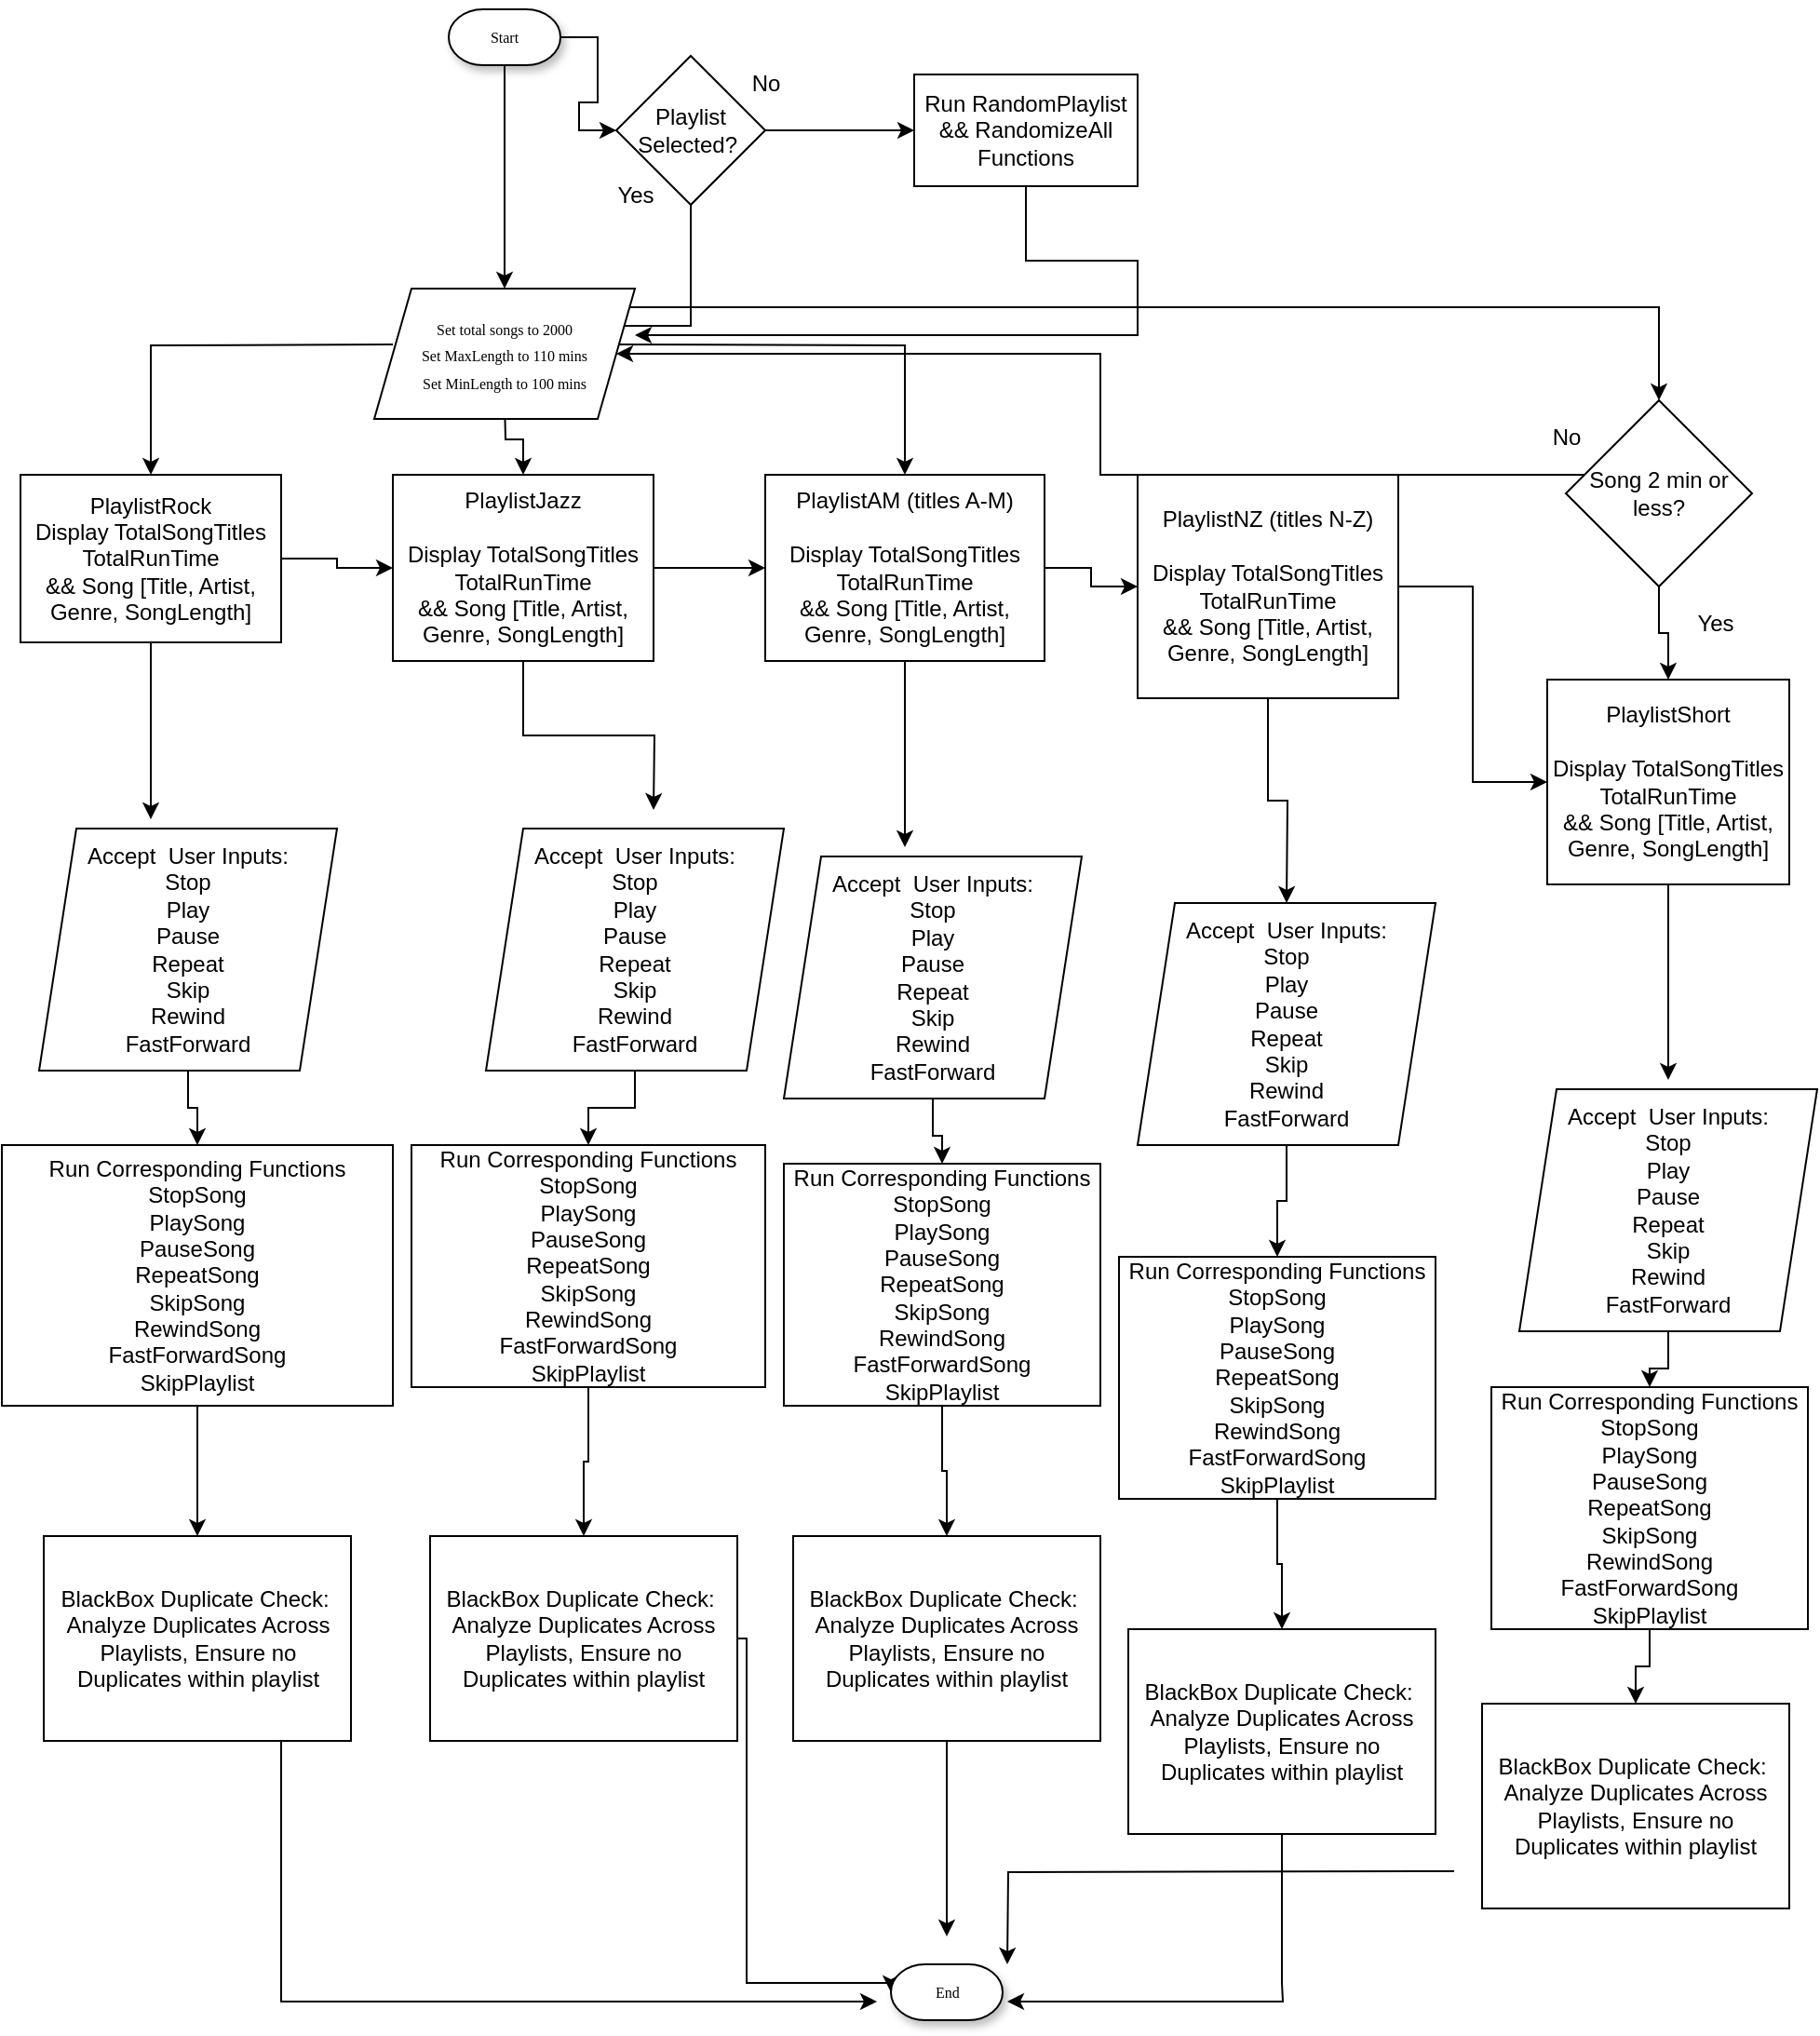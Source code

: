 <mxfile version="17.4.4" type="github">
  <diagram name="Page-1" id="edf60f1a-56cd-e834-aa8a-f176f3a09ee4">
    <mxGraphModel dx="946" dy="1391" grid="1" gridSize="10" guides="1" tooltips="1" connect="1" arrows="1" fold="1" page="1" pageScale="1" pageWidth="1100" pageHeight="850" background="none" math="0" shadow="0">
      <root>
        <mxCell id="0" />
        <mxCell id="1" parent="0" />
        <mxCell id="Ws-c2ICvYeb6l43eeokj-5" value="" style="edgeStyle=orthogonalEdgeStyle;rounded=0;orthogonalLoop=1;jettySize=auto;html=1;" edge="1" parent="1" source="Ws-c2ICvYeb6l43eeokj-2">
          <mxGeometry relative="1" as="geometry">
            <mxPoint x="360" y="20" as="targetPoint" />
          </mxGeometry>
        </mxCell>
        <mxCell id="Ws-c2ICvYeb6l43eeokj-25" value="" style="edgeStyle=orthogonalEdgeStyle;rounded=0;orthogonalLoop=1;jettySize=auto;html=1;" edge="1" parent="1" source="Ws-c2ICvYeb6l43eeokj-2" target="Ws-c2ICvYeb6l43eeokj-24">
          <mxGeometry relative="1" as="geometry" />
        </mxCell>
        <mxCell id="Ws-c2ICvYeb6l43eeokj-2" value="Start" style="strokeWidth=1;html=1;shape=mxgraph.flowchart.terminator;whiteSpace=wrap;rounded=0;shadow=1;labelBackgroundColor=none;fontFamily=Verdana;fontSize=8;align=center;" vertex="1" parent="1">
          <mxGeometry x="330" y="-130" width="60" height="30" as="geometry" />
        </mxCell>
        <mxCell id="Ws-c2ICvYeb6l43eeokj-17" value="" style="edgeStyle=orthogonalEdgeStyle;rounded=0;orthogonalLoop=1;jettySize=auto;html=1;" edge="1" parent="1" target="Ws-c2ICvYeb6l43eeokj-9">
          <mxGeometry relative="1" as="geometry">
            <mxPoint x="360" y="80" as="sourcePoint" />
          </mxGeometry>
        </mxCell>
        <mxCell id="Ws-c2ICvYeb6l43eeokj-19" value="" style="edgeStyle=orthogonalEdgeStyle;rounded=0;orthogonalLoop=1;jettySize=auto;html=1;entryX=0.5;entryY=0;entryDx=0;entryDy=0;" edge="1" parent="1" target="Ws-c2ICvYeb6l43eeokj-8">
          <mxGeometry relative="1" as="geometry">
            <mxPoint x="300" y="50" as="sourcePoint" />
            <mxPoint x="200" y="50" as="targetPoint" />
          </mxGeometry>
        </mxCell>
        <mxCell id="Ws-c2ICvYeb6l43eeokj-21" value="" style="edgeStyle=orthogonalEdgeStyle;rounded=0;orthogonalLoop=1;jettySize=auto;html=1;entryX=0.5;entryY=0;entryDx=0;entryDy=0;" edge="1" parent="1" target="Ws-c2ICvYeb6l43eeokj-11">
          <mxGeometry relative="1" as="geometry">
            <mxPoint x="420" y="50" as="sourcePoint" />
            <mxPoint x="520" y="50" as="targetPoint" />
          </mxGeometry>
        </mxCell>
        <mxCell id="Ws-c2ICvYeb6l43eeokj-10" value="" style="edgeStyle=orthogonalEdgeStyle;rounded=0;orthogonalLoop=1;jettySize=auto;html=1;" edge="1" parent="1" source="Ws-c2ICvYeb6l43eeokj-8" target="Ws-c2ICvYeb6l43eeokj-9">
          <mxGeometry relative="1" as="geometry" />
        </mxCell>
        <mxCell id="Ws-c2ICvYeb6l43eeokj-62" value="" style="edgeStyle=orthogonalEdgeStyle;rounded=0;orthogonalLoop=1;jettySize=auto;html=1;" edge="1" parent="1" source="Ws-c2ICvYeb6l43eeokj-8">
          <mxGeometry relative="1" as="geometry">
            <mxPoint x="170" y="305" as="targetPoint" />
          </mxGeometry>
        </mxCell>
        <mxCell id="Ws-c2ICvYeb6l43eeokj-8" value="PlaylistRock&lt;br&gt;Display TotalSongTitles&lt;br&gt;TotalRunTime&lt;br&gt;&amp;amp;&amp;amp; Song [Title, Artist, Genre, SongLength]" style="rounded=0;whiteSpace=wrap;html=1;" vertex="1" parent="1">
          <mxGeometry x="100" y="120" width="140" height="90" as="geometry" />
        </mxCell>
        <mxCell id="Ws-c2ICvYeb6l43eeokj-12" value="" style="edgeStyle=orthogonalEdgeStyle;rounded=0;orthogonalLoop=1;jettySize=auto;html=1;" edge="1" parent="1" source="Ws-c2ICvYeb6l43eeokj-9" target="Ws-c2ICvYeb6l43eeokj-11">
          <mxGeometry relative="1" as="geometry" />
        </mxCell>
        <mxCell id="Ws-c2ICvYeb6l43eeokj-53" value="" style="edgeStyle=orthogonalEdgeStyle;rounded=0;orthogonalLoop=1;jettySize=auto;html=1;" edge="1" parent="1" source="Ws-c2ICvYeb6l43eeokj-9">
          <mxGeometry relative="1" as="geometry">
            <mxPoint x="440" y="300" as="targetPoint" />
          </mxGeometry>
        </mxCell>
        <mxCell id="Ws-c2ICvYeb6l43eeokj-9" value="PlaylistJazz&lt;br&gt;&lt;br&gt;Display TotalSongTitles&lt;br&gt;TotalRunTime&lt;br&gt;&amp;amp;&amp;amp; Song [Title, Artist, Genre, SongLength]" style="rounded=0;whiteSpace=wrap;html=1;" vertex="1" parent="1">
          <mxGeometry x="300" y="120" width="140" height="100" as="geometry" />
        </mxCell>
        <mxCell id="Ws-c2ICvYeb6l43eeokj-14" value="" style="edgeStyle=orthogonalEdgeStyle;rounded=0;orthogonalLoop=1;jettySize=auto;html=1;" edge="1" parent="1" source="Ws-c2ICvYeb6l43eeokj-11" target="Ws-c2ICvYeb6l43eeokj-13">
          <mxGeometry relative="1" as="geometry" />
        </mxCell>
        <mxCell id="Ws-c2ICvYeb6l43eeokj-59" value="" style="edgeStyle=orthogonalEdgeStyle;rounded=0;orthogonalLoop=1;jettySize=auto;html=1;" edge="1" parent="1" source="Ws-c2ICvYeb6l43eeokj-11">
          <mxGeometry relative="1" as="geometry">
            <mxPoint x="575" y="320" as="targetPoint" />
          </mxGeometry>
        </mxCell>
        <mxCell id="Ws-c2ICvYeb6l43eeokj-11" value="PlaylistAM (titles A-M)&lt;br&gt;&lt;br&gt;Display TotalSongTitles&lt;br&gt;TotalRunTime&lt;br&gt;&amp;amp;&amp;amp; Song [Title, Artist, Genre, SongLength]" style="rounded=0;whiteSpace=wrap;html=1;" vertex="1" parent="1">
          <mxGeometry x="500" y="120" width="150" height="100" as="geometry" />
        </mxCell>
        <mxCell id="Ws-c2ICvYeb6l43eeokj-16" value="" style="edgeStyle=orthogonalEdgeStyle;rounded=0;orthogonalLoop=1;jettySize=auto;html=1;" edge="1" parent="1" source="Ws-c2ICvYeb6l43eeokj-13" target="Ws-c2ICvYeb6l43eeokj-15">
          <mxGeometry relative="1" as="geometry" />
        </mxCell>
        <mxCell id="Ws-c2ICvYeb6l43eeokj-65" value="" style="edgeStyle=orthogonalEdgeStyle;rounded=0;orthogonalLoop=1;jettySize=auto;html=1;" edge="1" parent="1" source="Ws-c2ICvYeb6l43eeokj-13">
          <mxGeometry relative="1" as="geometry">
            <mxPoint x="780" y="350" as="targetPoint" />
          </mxGeometry>
        </mxCell>
        <mxCell id="Ws-c2ICvYeb6l43eeokj-13" value="PlaylistNZ (titles N-Z)&lt;br&gt;&lt;br&gt;Display TotalSongTitles&lt;br&gt;TotalRunTime&lt;br&gt;&amp;amp;&amp;amp; Song [Title, Artist, Genre, SongLength]" style="rounded=0;whiteSpace=wrap;html=1;" vertex="1" parent="1">
          <mxGeometry x="700" y="120" width="140" height="120" as="geometry" />
        </mxCell>
        <mxCell id="Ws-c2ICvYeb6l43eeokj-67" value="" style="edgeStyle=orthogonalEdgeStyle;rounded=0;orthogonalLoop=1;jettySize=auto;html=1;" edge="1" parent="1" source="Ws-c2ICvYeb6l43eeokj-15">
          <mxGeometry relative="1" as="geometry">
            <mxPoint x="985" y="445" as="targetPoint" />
          </mxGeometry>
        </mxCell>
        <mxCell id="Ws-c2ICvYeb6l43eeokj-15" value="PlaylistShort&lt;br&gt;&lt;br&gt;Display TotalSongTitles&lt;br&gt;TotalRunTime&lt;br&gt;&amp;amp;&amp;amp; Song [Title, Artist, Genre, SongLength]" style="rounded=0;whiteSpace=wrap;html=1;" vertex="1" parent="1">
          <mxGeometry x="920" y="230" width="130" height="110" as="geometry" />
        </mxCell>
        <mxCell id="Ws-c2ICvYeb6l43eeokj-33" value="" style="edgeStyle=orthogonalEdgeStyle;rounded=0;orthogonalLoop=1;jettySize=auto;html=1;entryX=1;entryY=0;entryDx=0;entryDy=0;" edge="1" parent="1" source="Ws-c2ICvYeb6l43eeokj-24">
          <mxGeometry relative="1" as="geometry">
            <mxPoint x="420" y="20" as="targetPoint" />
            <Array as="points">
              <mxPoint x="460" y="40" />
              <mxPoint x="420" y="40" />
            </Array>
          </mxGeometry>
        </mxCell>
        <mxCell id="Ws-c2ICvYeb6l43eeokj-36" value="" style="edgeStyle=orthogonalEdgeStyle;rounded=0;orthogonalLoop=1;jettySize=auto;html=1;" edge="1" parent="1" source="Ws-c2ICvYeb6l43eeokj-24">
          <mxGeometry relative="1" as="geometry">
            <mxPoint x="580" y="-65" as="targetPoint" />
          </mxGeometry>
        </mxCell>
        <mxCell id="Ws-c2ICvYeb6l43eeokj-24" value="Playlist Selected?&amp;nbsp;" style="rhombus;whiteSpace=wrap;html=1;" vertex="1" parent="1">
          <mxGeometry x="420" y="-105" width="80" height="80" as="geometry" />
        </mxCell>
        <mxCell id="Ws-c2ICvYeb6l43eeokj-26" value="No" style="text;html=1;align=center;verticalAlign=middle;resizable=0;points=[];autosize=1;strokeColor=none;fillColor=none;" vertex="1" parent="1">
          <mxGeometry x="485" y="-100" width="30" height="20" as="geometry" />
        </mxCell>
        <mxCell id="Ws-c2ICvYeb6l43eeokj-27" value="Yes" style="text;html=1;align=center;verticalAlign=middle;resizable=0;points=[];autosize=1;strokeColor=none;fillColor=none;" vertex="1" parent="1">
          <mxGeometry x="410" y="-40" width="40" height="20" as="geometry" />
        </mxCell>
        <mxCell id="Ws-c2ICvYeb6l43eeokj-41" value="" style="edgeStyle=orthogonalEdgeStyle;rounded=0;orthogonalLoop=1;jettySize=auto;html=1;" edge="1" parent="1" source="Ws-c2ICvYeb6l43eeokj-34">
          <mxGeometry relative="1" as="geometry">
            <mxPoint x="980" y="80" as="targetPoint" />
            <Array as="points">
              <mxPoint x="980" y="30" />
            </Array>
          </mxGeometry>
        </mxCell>
        <mxCell id="Ws-c2ICvYeb6l43eeokj-34" value="&lt;span style=&quot;font-family: &amp;#34;verdana&amp;#34; ; font-size: 8px&quot;&gt;Set total songs to 2000&lt;/span&gt;&lt;br style=&quot;font-family: &amp;#34;verdana&amp;#34; ; font-size: 8px&quot;&gt;&lt;span style=&quot;font-family: &amp;#34;verdana&amp;#34; ; font-size: 8px&quot;&gt;Set MaxLength to 110 mins&lt;/span&gt;&lt;br style=&quot;font-family: &amp;#34;verdana&amp;#34; ; font-size: 8px&quot;&gt;&lt;span style=&quot;font-family: &amp;#34;verdana&amp;#34; ; font-size: 8px&quot;&gt;Set MinLength to 100 mins&lt;/span&gt;" style="shape=parallelogram;perimeter=parallelogramPerimeter;whiteSpace=wrap;html=1;fixedSize=1;" vertex="1" parent="1">
          <mxGeometry x="290" y="20" width="140" height="70" as="geometry" />
        </mxCell>
        <mxCell id="Ws-c2ICvYeb6l43eeokj-39" value="" style="edgeStyle=orthogonalEdgeStyle;rounded=0;orthogonalLoop=1;jettySize=auto;html=1;" edge="1" parent="1" source="Ws-c2ICvYeb6l43eeokj-37">
          <mxGeometry relative="1" as="geometry">
            <mxPoint x="430" y="45" as="targetPoint" />
            <Array as="points">
              <mxPoint x="640" y="5" />
              <mxPoint x="700" y="5" />
              <mxPoint x="700" y="45" />
            </Array>
          </mxGeometry>
        </mxCell>
        <mxCell id="Ws-c2ICvYeb6l43eeokj-37" value="Run RandomPlaylist&lt;br&gt;&amp;amp;&amp;amp; RandomizeAll&lt;br&gt;Functions" style="rounded=0;whiteSpace=wrap;html=1;" vertex="1" parent="1">
          <mxGeometry x="580" y="-95" width="120" height="60" as="geometry" />
        </mxCell>
        <mxCell id="Ws-c2ICvYeb6l43eeokj-44" value="" style="edgeStyle=orthogonalEdgeStyle;rounded=0;orthogonalLoop=1;jettySize=auto;html=1;" edge="1" parent="1" source="Ws-c2ICvYeb6l43eeokj-42" target="Ws-c2ICvYeb6l43eeokj-15">
          <mxGeometry relative="1" as="geometry" />
        </mxCell>
        <mxCell id="Ws-c2ICvYeb6l43eeokj-49" value="" style="edgeStyle=orthogonalEdgeStyle;rounded=0;orthogonalLoop=1;jettySize=auto;html=1;" edge="1" parent="1" source="Ws-c2ICvYeb6l43eeokj-42" target="Ws-c2ICvYeb6l43eeokj-34">
          <mxGeometry relative="1" as="geometry">
            <mxPoint x="660" y="80" as="targetPoint" />
            <Array as="points">
              <mxPoint x="680" y="120" />
              <mxPoint x="680" y="55" />
            </Array>
          </mxGeometry>
        </mxCell>
        <mxCell id="Ws-c2ICvYeb6l43eeokj-42" value="Song 2 min or less?" style="rhombus;whiteSpace=wrap;html=1;" vertex="1" parent="1">
          <mxGeometry x="930" y="80" width="100" height="100" as="geometry" />
        </mxCell>
        <mxCell id="Ws-c2ICvYeb6l43eeokj-43" value="Yes" style="text;html=1;align=center;verticalAlign=middle;resizable=0;points=[];autosize=1;strokeColor=none;fillColor=none;" vertex="1" parent="1">
          <mxGeometry x="990" y="190" width="40" height="20" as="geometry" />
        </mxCell>
        <mxCell id="Ws-c2ICvYeb6l43eeokj-45" value="No" style="text;html=1;align=center;verticalAlign=middle;resizable=0;points=[];autosize=1;strokeColor=none;fillColor=none;" vertex="1" parent="1">
          <mxGeometry x="915" y="90" width="30" height="20" as="geometry" />
        </mxCell>
        <mxCell id="Ws-c2ICvYeb6l43eeokj-83" value="" style="edgeStyle=orthogonalEdgeStyle;rounded=0;orthogonalLoop=1;jettySize=auto;html=1;" edge="1" parent="1" source="Ws-c2ICvYeb6l43eeokj-63" target="Ws-c2ICvYeb6l43eeokj-74">
          <mxGeometry relative="1" as="geometry" />
        </mxCell>
        <mxCell id="Ws-c2ICvYeb6l43eeokj-63" value="Accept &amp;nbsp;User Inputs:&lt;br&gt;Stop&lt;br&gt;Play&lt;br&gt;Pause&lt;br&gt;Repeat&lt;br&gt;Skip&lt;br&gt;Rewind&lt;br&gt;FastForward" style="shape=parallelogram;perimeter=parallelogramPerimeter;whiteSpace=wrap;html=1;fixedSize=1;" vertex="1" parent="1">
          <mxGeometry x="110" y="310" width="160" height="130" as="geometry" />
        </mxCell>
        <mxCell id="Ws-c2ICvYeb6l43eeokj-82" value="" style="edgeStyle=orthogonalEdgeStyle;rounded=0;orthogonalLoop=1;jettySize=auto;html=1;" edge="1" parent="1" source="Ws-c2ICvYeb6l43eeokj-70" target="Ws-c2ICvYeb6l43eeokj-75">
          <mxGeometry relative="1" as="geometry" />
        </mxCell>
        <mxCell id="Ws-c2ICvYeb6l43eeokj-70" value="Accept &amp;nbsp;User Inputs:&lt;br&gt;Stop&lt;br&gt;Play&lt;br&gt;Pause&lt;br&gt;Repeat&lt;br&gt;Skip&lt;br&gt;Rewind&lt;br&gt;FastForward" style="shape=parallelogram;perimeter=parallelogramPerimeter;whiteSpace=wrap;html=1;fixedSize=1;" vertex="1" parent="1">
          <mxGeometry x="350" y="310" width="160" height="130" as="geometry" />
        </mxCell>
        <mxCell id="Ws-c2ICvYeb6l43eeokj-81" value="" style="edgeStyle=orthogonalEdgeStyle;rounded=0;orthogonalLoop=1;jettySize=auto;html=1;" edge="1" parent="1" source="Ws-c2ICvYeb6l43eeokj-71" target="Ws-c2ICvYeb6l43eeokj-76">
          <mxGeometry relative="1" as="geometry" />
        </mxCell>
        <mxCell id="Ws-c2ICvYeb6l43eeokj-71" value="Accept &amp;nbsp;User Inputs:&lt;br&gt;Stop&lt;br&gt;Play&lt;br&gt;Pause&lt;br&gt;Repeat&lt;br&gt;Skip&lt;br&gt;Rewind&lt;br&gt;FastForward" style="shape=parallelogram;perimeter=parallelogramPerimeter;whiteSpace=wrap;html=1;fixedSize=1;" vertex="1" parent="1">
          <mxGeometry x="510" y="325" width="160" height="130" as="geometry" />
        </mxCell>
        <mxCell id="Ws-c2ICvYeb6l43eeokj-80" value="" style="edgeStyle=orthogonalEdgeStyle;rounded=0;orthogonalLoop=1;jettySize=auto;html=1;" edge="1" parent="1" source="Ws-c2ICvYeb6l43eeokj-72" target="Ws-c2ICvYeb6l43eeokj-77">
          <mxGeometry relative="1" as="geometry" />
        </mxCell>
        <mxCell id="Ws-c2ICvYeb6l43eeokj-72" value="Accept &amp;nbsp;User Inputs:&lt;br&gt;Stop&lt;br&gt;Play&lt;br&gt;Pause&lt;br&gt;Repeat&lt;br&gt;Skip&lt;br&gt;Rewind&lt;br&gt;FastForward" style="shape=parallelogram;perimeter=parallelogramPerimeter;whiteSpace=wrap;html=1;fixedSize=1;" vertex="1" parent="1">
          <mxGeometry x="700" y="350" width="160" height="130" as="geometry" />
        </mxCell>
        <mxCell id="Ws-c2ICvYeb6l43eeokj-79" value="" style="edgeStyle=orthogonalEdgeStyle;rounded=0;orthogonalLoop=1;jettySize=auto;html=1;" edge="1" parent="1" source="Ws-c2ICvYeb6l43eeokj-73" target="Ws-c2ICvYeb6l43eeokj-78">
          <mxGeometry relative="1" as="geometry" />
        </mxCell>
        <mxCell id="Ws-c2ICvYeb6l43eeokj-73" value="Accept &amp;nbsp;User Inputs:&lt;br&gt;Stop&lt;br&gt;Play&lt;br&gt;Pause&lt;br&gt;Repeat&lt;br&gt;Skip&lt;br&gt;Rewind&lt;br&gt;FastForward" style="shape=parallelogram;perimeter=parallelogramPerimeter;whiteSpace=wrap;html=1;fixedSize=1;" vertex="1" parent="1">
          <mxGeometry x="905" y="450" width="160" height="130" as="geometry" />
        </mxCell>
        <mxCell id="Ws-c2ICvYeb6l43eeokj-89" value="" style="edgeStyle=orthogonalEdgeStyle;rounded=0;orthogonalLoop=1;jettySize=auto;html=1;" edge="1" parent="1" source="Ws-c2ICvYeb6l43eeokj-74" target="Ws-c2ICvYeb6l43eeokj-84">
          <mxGeometry relative="1" as="geometry" />
        </mxCell>
        <mxCell id="Ws-c2ICvYeb6l43eeokj-74" value="Run Corresponding Functions&lt;br&gt;StopSong&lt;br&gt;PlaySong&lt;br&gt;PauseSong&lt;br&gt;RepeatSong&lt;br&gt;SkipSong&lt;br&gt;RewindSong&lt;br&gt;FastForwardSong&lt;br&gt;SkipPlaylist" style="rounded=0;whiteSpace=wrap;html=1;" vertex="1" parent="1">
          <mxGeometry x="90" y="480" width="210" height="140" as="geometry" />
        </mxCell>
        <mxCell id="Ws-c2ICvYeb6l43eeokj-90" value="" style="edgeStyle=orthogonalEdgeStyle;rounded=0;orthogonalLoop=1;jettySize=auto;html=1;" edge="1" parent="1" source="Ws-c2ICvYeb6l43eeokj-75" target="Ws-c2ICvYeb6l43eeokj-85">
          <mxGeometry relative="1" as="geometry" />
        </mxCell>
        <mxCell id="Ws-c2ICvYeb6l43eeokj-75" value="Run Corresponding Functions&lt;br&gt;StopSong&lt;br&gt;PlaySong&lt;br&gt;PauseSong&lt;br&gt;RepeatSong&lt;br&gt;SkipSong&lt;br&gt;RewindSong&lt;br&gt;FastForwardSong&lt;br&gt;SkipPlaylist" style="rounded=0;whiteSpace=wrap;html=1;" vertex="1" parent="1">
          <mxGeometry x="310" y="480" width="190" height="130" as="geometry" />
        </mxCell>
        <mxCell id="Ws-c2ICvYeb6l43eeokj-91" value="" style="edgeStyle=orthogonalEdgeStyle;rounded=0;orthogonalLoop=1;jettySize=auto;html=1;" edge="1" parent="1" source="Ws-c2ICvYeb6l43eeokj-76" target="Ws-c2ICvYeb6l43eeokj-86">
          <mxGeometry relative="1" as="geometry" />
        </mxCell>
        <mxCell id="Ws-c2ICvYeb6l43eeokj-76" value="Run Corresponding Functions&lt;br&gt;StopSong&lt;br&gt;PlaySong&lt;br&gt;PauseSong&lt;br&gt;RepeatSong&lt;br&gt;SkipSong&lt;br&gt;RewindSong&lt;br&gt;FastForwardSong&lt;br&gt;SkipPlaylist" style="rounded=0;whiteSpace=wrap;html=1;" vertex="1" parent="1">
          <mxGeometry x="510" y="490" width="170" height="130" as="geometry" />
        </mxCell>
        <mxCell id="Ws-c2ICvYeb6l43eeokj-92" value="" style="edgeStyle=orthogonalEdgeStyle;rounded=0;orthogonalLoop=1;jettySize=auto;html=1;" edge="1" parent="1" source="Ws-c2ICvYeb6l43eeokj-77" target="Ws-c2ICvYeb6l43eeokj-87">
          <mxGeometry relative="1" as="geometry" />
        </mxCell>
        <mxCell id="Ws-c2ICvYeb6l43eeokj-77" value="Run Corresponding Functions&lt;br&gt;StopSong&lt;br&gt;PlaySong&lt;br&gt;PauseSong&lt;br&gt;RepeatSong&lt;br&gt;SkipSong&lt;br&gt;RewindSong&lt;br&gt;FastForwardSong&lt;br&gt;SkipPlaylist" style="rounded=0;whiteSpace=wrap;html=1;" vertex="1" parent="1">
          <mxGeometry x="690" y="540" width="170" height="130" as="geometry" />
        </mxCell>
        <mxCell id="Ws-c2ICvYeb6l43eeokj-93" value="" style="edgeStyle=orthogonalEdgeStyle;rounded=0;orthogonalLoop=1;jettySize=auto;html=1;" edge="1" parent="1" source="Ws-c2ICvYeb6l43eeokj-78" target="Ws-c2ICvYeb6l43eeokj-88">
          <mxGeometry relative="1" as="geometry" />
        </mxCell>
        <mxCell id="Ws-c2ICvYeb6l43eeokj-78" value="Run Corresponding Functions&lt;br&gt;StopSong&lt;br&gt;PlaySong&lt;br&gt;PauseSong&lt;br&gt;RepeatSong&lt;br&gt;SkipSong&lt;br&gt;RewindSong&lt;br&gt;FastForwardSong&lt;br&gt;SkipPlaylist" style="rounded=0;whiteSpace=wrap;html=1;" vertex="1" parent="1">
          <mxGeometry x="890" y="610" width="170" height="130" as="geometry" />
        </mxCell>
        <mxCell id="Ws-c2ICvYeb6l43eeokj-96" value="" style="edgeStyle=orthogonalEdgeStyle;rounded=0;orthogonalLoop=1;jettySize=auto;html=1;" edge="1" parent="1" source="Ws-c2ICvYeb6l43eeokj-84">
          <mxGeometry relative="1" as="geometry">
            <mxPoint x="560" y="940" as="targetPoint" />
            <Array as="points">
              <mxPoint x="240" y="940" />
            </Array>
          </mxGeometry>
        </mxCell>
        <mxCell id="Ws-c2ICvYeb6l43eeokj-84" value="BlackBox Duplicate Check:&amp;nbsp;&lt;br&gt;Analyze Duplicates Across Playlists, Ensure no Duplicates within playlist&lt;br&gt;" style="rounded=0;whiteSpace=wrap;html=1;" vertex="1" parent="1">
          <mxGeometry x="112.5" y="690" width="165" height="110" as="geometry" />
        </mxCell>
        <mxCell id="Ws-c2ICvYeb6l43eeokj-98" value="" style="edgeStyle=orthogonalEdgeStyle;rounded=0;orthogonalLoop=1;jettySize=auto;html=1;entryX=0;entryY=0.5;entryDx=0;entryDy=0;entryPerimeter=0;" edge="1" parent="1" source="Ws-c2ICvYeb6l43eeokj-85" target="Ws-c2ICvYeb6l43eeokj-94">
          <mxGeometry relative="1" as="geometry">
            <mxPoint x="402.5" y="905" as="targetPoint" />
            <Array as="points">
              <mxPoint x="490" y="745" />
              <mxPoint x="490" y="930" />
              <mxPoint x="568" y="930" />
            </Array>
          </mxGeometry>
        </mxCell>
        <mxCell id="Ws-c2ICvYeb6l43eeokj-85" value="BlackBox Duplicate Check:&amp;nbsp;&lt;br&gt;Analyze Duplicates Across Playlists, Ensure no Duplicates within playlist&lt;br&gt;" style="rounded=0;whiteSpace=wrap;html=1;" vertex="1" parent="1">
          <mxGeometry x="320" y="690" width="165" height="110" as="geometry" />
        </mxCell>
        <mxCell id="Ws-c2ICvYeb6l43eeokj-100" value="" style="edgeStyle=orthogonalEdgeStyle;rounded=0;orthogonalLoop=1;jettySize=auto;html=1;" edge="1" parent="1" source="Ws-c2ICvYeb6l43eeokj-86">
          <mxGeometry relative="1" as="geometry">
            <mxPoint x="597.5" y="905" as="targetPoint" />
          </mxGeometry>
        </mxCell>
        <mxCell id="Ws-c2ICvYeb6l43eeokj-86" value="BlackBox Duplicate Check:&amp;nbsp;&lt;br&gt;Analyze Duplicates Across Playlists, Ensure no Duplicates within playlist&lt;br&gt;" style="rounded=0;whiteSpace=wrap;html=1;" vertex="1" parent="1">
          <mxGeometry x="515" y="690" width="165" height="110" as="geometry" />
        </mxCell>
        <mxCell id="Ws-c2ICvYeb6l43eeokj-102" value="" style="edgeStyle=orthogonalEdgeStyle;rounded=0;orthogonalLoop=1;jettySize=auto;html=1;" edge="1" parent="1" source="Ws-c2ICvYeb6l43eeokj-87">
          <mxGeometry relative="1" as="geometry">
            <mxPoint x="630" y="940" as="targetPoint" />
            <Array as="points">
              <mxPoint x="778" y="930" />
              <mxPoint x="778" y="930" />
            </Array>
          </mxGeometry>
        </mxCell>
        <mxCell id="Ws-c2ICvYeb6l43eeokj-87" value="BlackBox Duplicate Check:&amp;nbsp;&lt;br&gt;Analyze Duplicates Across Playlists, Ensure no Duplicates within playlist&lt;br&gt;" style="rounded=0;whiteSpace=wrap;html=1;" vertex="1" parent="1">
          <mxGeometry x="695" y="740" width="165" height="110" as="geometry" />
        </mxCell>
        <mxCell id="Ws-c2ICvYeb6l43eeokj-104" value="" style="edgeStyle=orthogonalEdgeStyle;rounded=0;orthogonalLoop=1;jettySize=auto;html=1;" edge="1" parent="1">
          <mxGeometry relative="1" as="geometry">
            <mxPoint x="870" y="870" as="sourcePoint" />
            <mxPoint x="630" y="920" as="targetPoint" />
          </mxGeometry>
        </mxCell>
        <mxCell id="Ws-c2ICvYeb6l43eeokj-88" value="BlackBox Duplicate Check:&amp;nbsp;&lt;br&gt;Analyze Duplicates Across Playlists, Ensure no Duplicates within playlist&lt;br&gt;" style="rounded=0;whiteSpace=wrap;html=1;" vertex="1" parent="1">
          <mxGeometry x="885" y="780" width="165" height="110" as="geometry" />
        </mxCell>
        <mxCell id="Ws-c2ICvYeb6l43eeokj-94" value="End" style="strokeWidth=1;html=1;shape=mxgraph.flowchart.terminator;whiteSpace=wrap;rounded=0;shadow=1;labelBackgroundColor=none;fontFamily=Verdana;fontSize=8;align=center;" vertex="1" parent="1">
          <mxGeometry x="567.5" y="920" width="60" height="30" as="geometry" />
        </mxCell>
      </root>
    </mxGraphModel>
  </diagram>
</mxfile>
